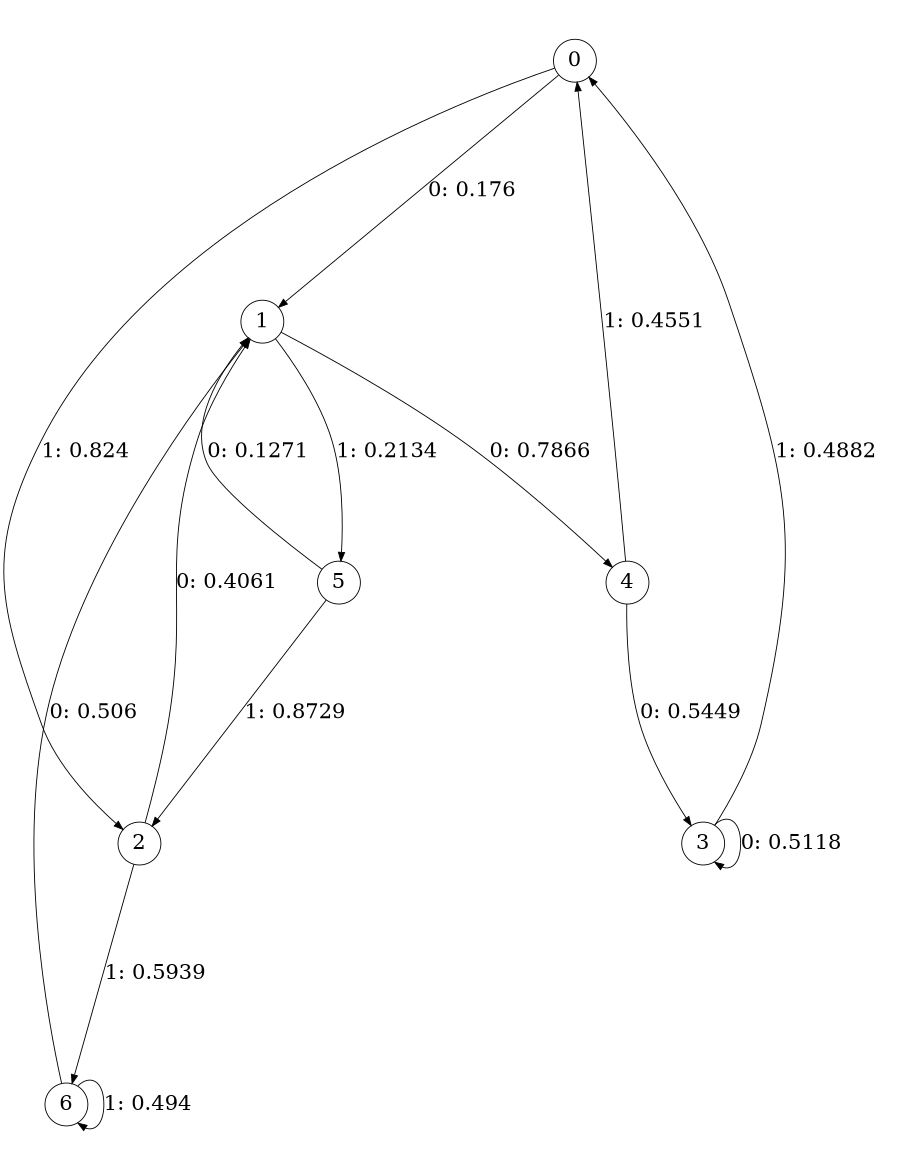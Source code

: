 digraph "ch2concat_phase3_L3" {
size = "6,8.5";
ratio = "fill";
node [shape = circle];
node [fontsize = 24];
edge [fontsize = 24];
0 -> 1 [label = "0: 0.176    "];
0 -> 2 [label = "1: 0.824    "];
1 -> 4 [label = "0: 0.7866   "];
1 -> 5 [label = "1: 0.2134   "];
2 -> 1 [label = "0: 0.4061   "];
2 -> 6 [label = "1: 0.5939   "];
3 -> 3 [label = "0: 0.5118   "];
3 -> 0 [label = "1: 0.4882   "];
4 -> 3 [label = "0: 0.5449   "];
4 -> 0 [label = "1: 0.4551   "];
5 -> 1 [label = "0: 0.1271   "];
5 -> 2 [label = "1: 0.8729   "];
6 -> 1 [label = "0: 0.506    "];
6 -> 6 [label = "1: 0.494    "];
}
